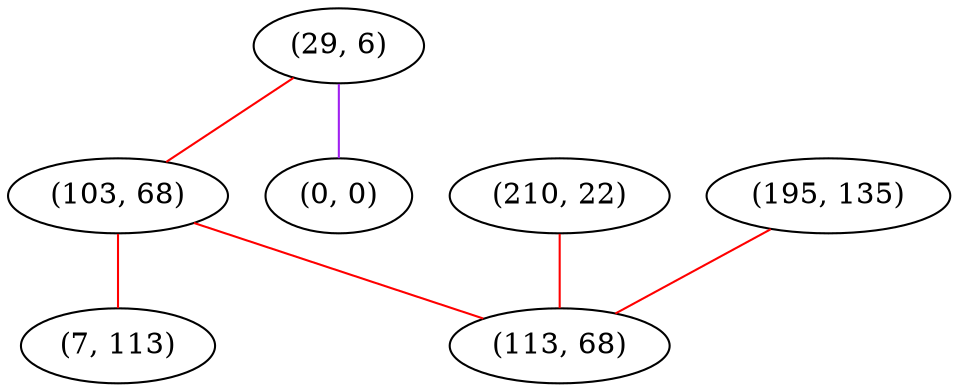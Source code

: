 graph "" {
"(29, 6)";
"(210, 22)";
"(103, 68)";
"(0, 0)";
"(7, 113)";
"(195, 135)";
"(113, 68)";
"(29, 6)" -- "(103, 68)"  [color=red, key=0, weight=1];
"(29, 6)" -- "(0, 0)"  [color=purple, key=0, weight=4];
"(210, 22)" -- "(113, 68)"  [color=red, key=0, weight=1];
"(103, 68)" -- "(113, 68)"  [color=red, key=0, weight=1];
"(103, 68)" -- "(7, 113)"  [color=red, key=0, weight=1];
"(195, 135)" -- "(113, 68)"  [color=red, key=0, weight=1];
}

